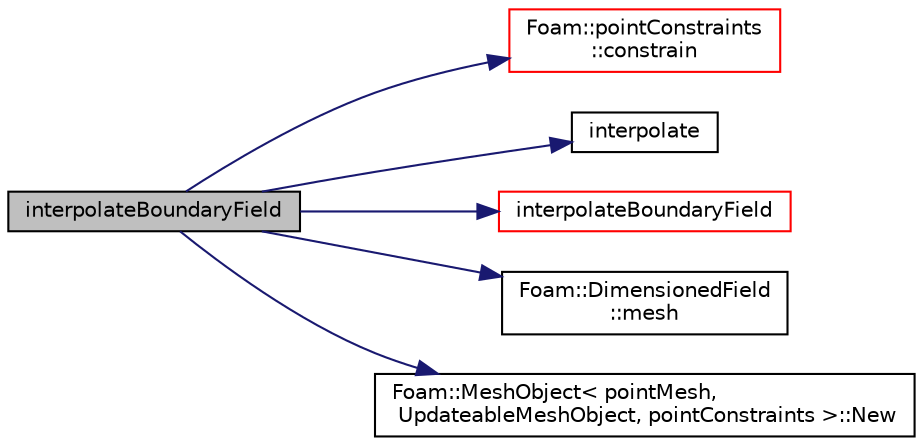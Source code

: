 digraph "interpolateBoundaryField"
{
  bgcolor="transparent";
  edge [fontname="Helvetica",fontsize="10",labelfontname="Helvetica",labelfontsize="10"];
  node [fontname="Helvetica",fontsize="10",shape=record];
  rankdir="LR";
  Node350 [label="interpolateBoundaryField",height=0.2,width=0.4,color="black", fillcolor="grey75", style="filled", fontcolor="black"];
  Node350 -> Node351 [color="midnightblue",fontsize="10",style="solid",fontname="Helvetica"];
  Node351 [label="Foam::pointConstraints\l::constrain",height=0.2,width=0.4,color="red",URL="$a24113.html#a076b612e47449fd588c8ec60739d47b8",tooltip="Apply boundary conditions (single-patch constraints) and. "];
  Node350 -> Node354 [color="midnightblue",fontsize="10",style="solid",fontname="Helvetica"];
  Node354 [label="interpolate",height=0.2,width=0.4,color="black",URL="$a24117.html#a22c917059b7764b7b84d39881502d1c7",tooltip="Interpolate volField using inverse distance weighting. "];
  Node350 -> Node355 [color="midnightblue",fontsize="10",style="solid",fontname="Helvetica"];
  Node355 [label="interpolateBoundaryField",height=0.2,width=0.4,color="red",URL="$a24117.html#a3084da4ba1da6061bb7dcd9bda567d54",tooltip="Interpolate boundary field without applying constraints/boundary. "];
  Node350 -> Node450 [color="midnightblue",fontsize="10",style="solid",fontname="Helvetica"];
  Node450 [label="Foam::DimensionedField\l::mesh",height=0.2,width=0.4,color="black",URL="$a27497.html#a8f1110830348a1448a14ab5e3cf47e3b",tooltip="Return mesh. "];
  Node350 -> Node451 [color="midnightblue",fontsize="10",style="solid",fontname="Helvetica"];
  Node451 [label="Foam::MeshObject\< pointMesh,\l UpdateableMeshObject, pointConstraints \>::New",height=0.2,width=0.4,color="black",URL="$a28289.html#ab61cc2091ec1fd7e08e8948e84235a05"];
}
